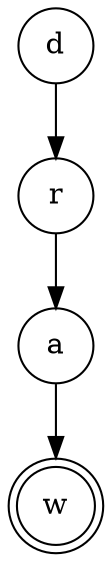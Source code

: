 digraph {   
    node [shape = doublecircle, color = black] w ;
    node [shape = circle];
    node [color= black];
    d -> r -> a -> w;	
}